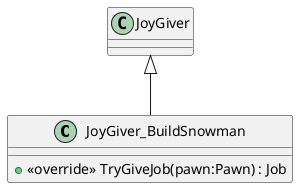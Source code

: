 @startuml
class JoyGiver_BuildSnowman {
    + <<override>> TryGiveJob(pawn:Pawn) : Job
}
JoyGiver <|-- JoyGiver_BuildSnowman
@enduml
